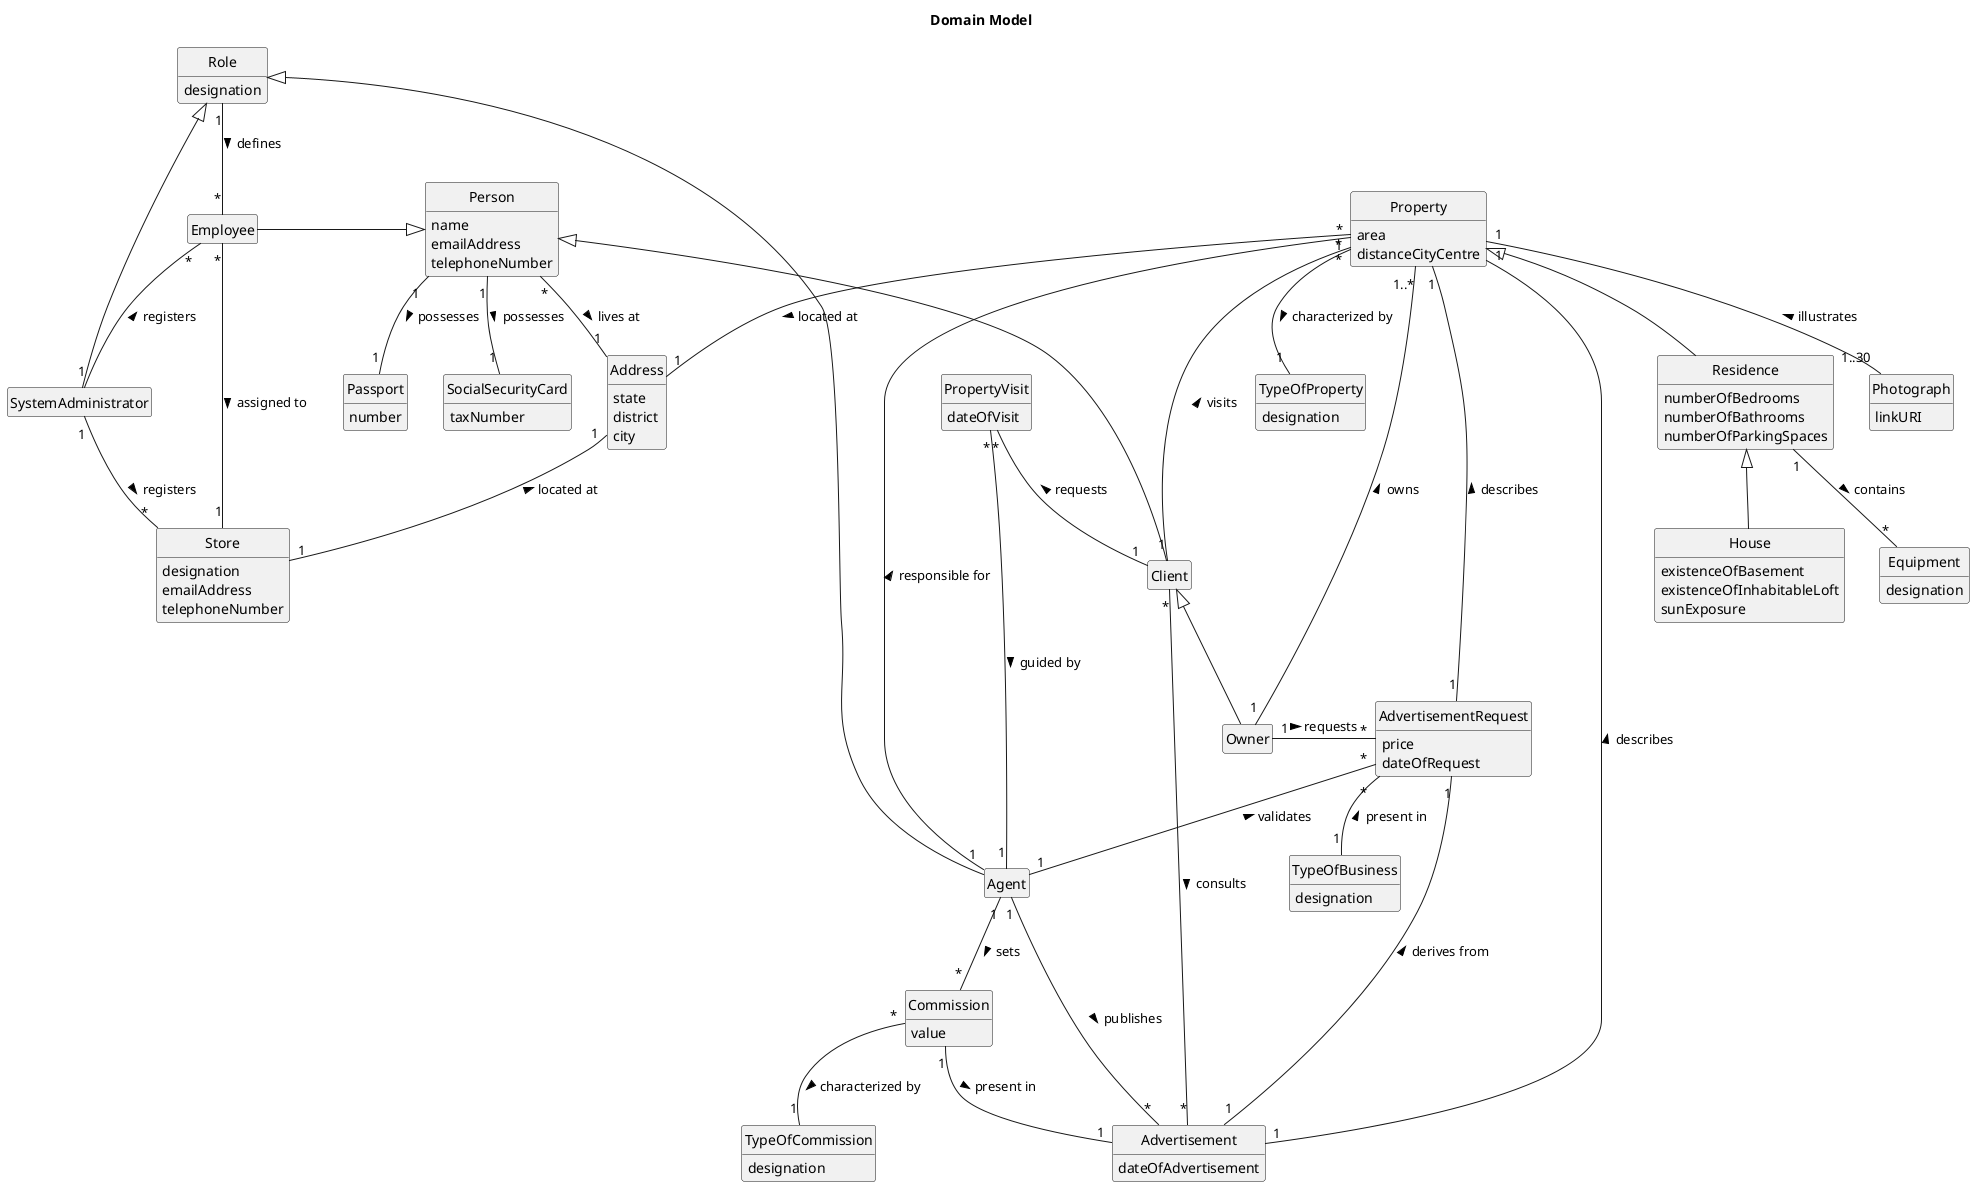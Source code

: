 @startuml

hide circle
hide empty members

title Domain Model

class Store {
designation
emailAddress
telephoneNumber
}
class Employee {}

class SystemAdministrator {}

class Agent {}

class Owner {}

class Client{}

class Person{
name
emailAddress
telephoneNumber
}

class Role {
designation
}

class AdvertisementRequest {
price
dateOfRequest
}

class TypeOfBusiness{
designation
}

class Advertisement {
dateOfAdvertisement
}

class Property {
area
distanceCityCentre
}

class Residence {
numberOfBedrooms
numberOfBathrooms
numberOfParkingSpaces
}

class House{
existenceOfBasement
existenceOfInhabitableLoft
sunExposure
}

class Address{
state
district
city
}

class Photograph{
linkURI
}

class SocialSecurityCard {
taxNumber
}

class Passport {
number
}

class Equipment {
designation
}

class TypeOfCommission{
designation
}

class TypeOfProperty{
designation
}

class Commission{
value
}

class PropertyVisit{
dateOfVisit
}

Property"*" ----- "1"Agent: responsible for <
Property"*" -- "1"Client: visits <
Property"1" -- "1"Address: located at >
Property"1..*" -- "1"Owner: owns <
Property"1" -- "1..30"Photograph: illustrates <
Property"1" -- "1"Advertisement: describes <
Property"*" -- "1"TypeOfProperty: characterized by >
Property"1" -- "1"AdvertisementRequest: describes <
Property  <|-- Residence

PropertyVisit"*" -- "1"Client: requests <
PropertyVisit"*" -- "1"Agent: guided by >

Residence <|-- House
Residence"1" -- "*"Equipment : contains >

Address"1" -- "1"Store: located at <

Person"1" -- "1"Passport: possesses >
Person"*" -- "1"Address: lives at >
Person"1" -- "1"SocialSecurityCard: possesses >
Person <|--l Employee
Person <|---  Client
Client <|-- Owner

Role"1" -- "*"Employee: defines >
Role <|-- SystemAdministrator
Role <|-- Agent

Client"*" -- "*"Advertisement: consults >

AdvertisementRequest"*" --l "1" Owner: requests <
AdvertisementRequest"*" -- "1" Agent: validates <
AdvertisementRequest"1" -- "1" Advertisement: derives from <

Employee"*" - "1"Store: assigned to >
Employee"*" -- "1"SystemAdministrator: registers <
SystemAdministrator"1" -- "*"Store: registers >

Agent"1" -- "*"Advertisement: publishes >
Agent"1" --down "*"Commission: sets >

Commission"*" -- "1"TypeOfCommission: characterized by >
Commission"1" -- "1"Advertisement: present in >

AdvertisementRequest"*" --down "1" TypeOfBusiness: present in <

@enduml
